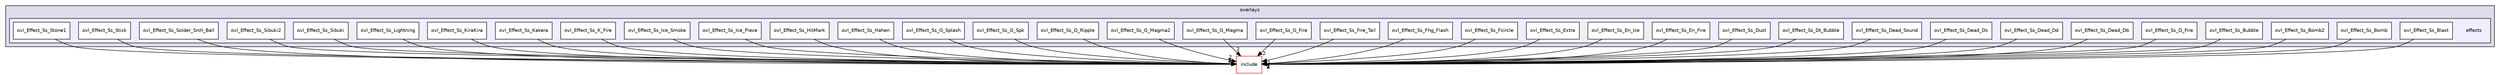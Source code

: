 digraph "src/overlays/effects" {
  compound=true
  node [ fontsize="10", fontname="Helvetica"];
  edge [ labelfontsize="10", labelfontname="Helvetica"];
  subgraph clusterdir_e7b187df6071a5fd6607ac0db687751f {
    graph [ bgcolor="#ddddee", pencolor="black", label="overlays" fontname="Helvetica", fontsize="10", URL="dir_e7b187df6071a5fd6607ac0db687751f.html"]
  subgraph clusterdir_d7d63ed29fdd4206bb68b2cd46ee04ef {
    graph [ bgcolor="#eeeeff", pencolor="black", label="" URL="dir_d7d63ed29fdd4206bb68b2cd46ee04ef.html"];
    dir_d7d63ed29fdd4206bb68b2cd46ee04ef [shape=plaintext label="effects"];
    dir_6bfc3ca931060a760b913dc511c1c917 [shape=box label="ovl_Effect_Ss_Blast" color="black" fillcolor="white" style="filled" URL="dir_6bfc3ca931060a760b913dc511c1c917.html"];
    dir_0e66aef7c23f542dbbfa736fc5edf3e7 [shape=box label="ovl_Effect_Ss_Bomb" color="black" fillcolor="white" style="filled" URL="dir_0e66aef7c23f542dbbfa736fc5edf3e7.html"];
    dir_55693c647032aeaad87e6530b29a41fe [shape=box label="ovl_Effect_Ss_Bomb2" color="black" fillcolor="white" style="filled" URL="dir_55693c647032aeaad87e6530b29a41fe.html"];
    dir_7eb775757082a23bef046d7218064f41 [shape=box label="ovl_Effect_Ss_Bubble" color="black" fillcolor="white" style="filled" URL="dir_7eb775757082a23bef046d7218064f41.html"];
    dir_15f25f8e554eea9276246d9894d6b7d3 [shape=box label="ovl_Effect_Ss_D_Fire" color="black" fillcolor="white" style="filled" URL="dir_15f25f8e554eea9276246d9894d6b7d3.html"];
    dir_92556d1dd39042fef82d9f55a60fb5b4 [shape=box label="ovl_Effect_Ss_Dead_Db" color="black" fillcolor="white" style="filled" URL="dir_92556d1dd39042fef82d9f55a60fb5b4.html"];
    dir_10be7995c4f80114680ffebc43bca170 [shape=box label="ovl_Effect_Ss_Dead_Dd" color="black" fillcolor="white" style="filled" URL="dir_10be7995c4f80114680ffebc43bca170.html"];
    dir_5a8c7ff2a7464b73d3b7ae7b1bff1b95 [shape=box label="ovl_Effect_Ss_Dead_Ds" color="black" fillcolor="white" style="filled" URL="dir_5a8c7ff2a7464b73d3b7ae7b1bff1b95.html"];
    dir_d6170be3daddf595ad77557d0181002f [shape=box label="ovl_Effect_Ss_Dead_Sound" color="black" fillcolor="white" style="filled" URL="dir_d6170be3daddf595ad77557d0181002f.html"];
    dir_ccaa81b7c14f9653158028d9a15ce54b [shape=box label="ovl_Effect_Ss_Dt_Bubble" color="black" fillcolor="white" style="filled" URL="dir_ccaa81b7c14f9653158028d9a15ce54b.html"];
    dir_25ff6acb77361758013a9782bbee1d94 [shape=box label="ovl_Effect_Ss_Dust" color="black" fillcolor="white" style="filled" URL="dir_25ff6acb77361758013a9782bbee1d94.html"];
    dir_47a8e520d6158895466eec9b26574ef0 [shape=box label="ovl_Effect_Ss_En_Fire" color="black" fillcolor="white" style="filled" URL="dir_47a8e520d6158895466eec9b26574ef0.html"];
    dir_daefd760915e43d480a40784ec7bed20 [shape=box label="ovl_Effect_Ss_En_Ice" color="black" fillcolor="white" style="filled" URL="dir_daefd760915e43d480a40784ec7bed20.html"];
    dir_445eca5a8013bc1f3d4ecc57fd2bd536 [shape=box label="ovl_Effect_Ss_Extra" color="black" fillcolor="white" style="filled" URL="dir_445eca5a8013bc1f3d4ecc57fd2bd536.html"];
    dir_a8f36cfe4f7a61e09147d9621f9491e3 [shape=box label="ovl_Effect_Ss_Fcircle" color="black" fillcolor="white" style="filled" URL="dir_a8f36cfe4f7a61e09147d9621f9491e3.html"];
    dir_b694af84a3b5199546f4376ae80553e7 [shape=box label="ovl_Effect_Ss_Fhg_Flash" color="black" fillcolor="white" style="filled" URL="dir_b694af84a3b5199546f4376ae80553e7.html"];
    dir_d5ae6c6b6edf7dc604bbf96444c036dc [shape=box label="ovl_Effect_Ss_Fire_Tail" color="black" fillcolor="white" style="filled" URL="dir_d5ae6c6b6edf7dc604bbf96444c036dc.html"];
    dir_22c9d432c42e069a34768dd46b12bdc3 [shape=box label="ovl_Effect_Ss_G_Fire" color="black" fillcolor="white" style="filled" URL="dir_22c9d432c42e069a34768dd46b12bdc3.html"];
    dir_48355a9e896b8858dabc3da0cb67f8f1 [shape=box label="ovl_Effect_Ss_G_Magma" color="black" fillcolor="white" style="filled" URL="dir_48355a9e896b8858dabc3da0cb67f8f1.html"];
    dir_3cab982fa7e21fdf19441170b5e2c613 [shape=box label="ovl_Effect_Ss_G_Magma2" color="black" fillcolor="white" style="filled" URL="dir_3cab982fa7e21fdf19441170b5e2c613.html"];
    dir_9fe1a237aa63acede19fbe3926a46588 [shape=box label="ovl_Effect_Ss_G_Ripple" color="black" fillcolor="white" style="filled" URL="dir_9fe1a237aa63acede19fbe3926a46588.html"];
    dir_5819faeb54f570d18d8778273d274846 [shape=box label="ovl_Effect_Ss_G_Spk" color="black" fillcolor="white" style="filled" URL="dir_5819faeb54f570d18d8778273d274846.html"];
    dir_39bac771f6aa83caea90ecc7ed8cf7d1 [shape=box label="ovl_Effect_Ss_G_Splash" color="black" fillcolor="white" style="filled" URL="dir_39bac771f6aa83caea90ecc7ed8cf7d1.html"];
    dir_909dbee0ead5440fb3b5bf000f6df25c [shape=box label="ovl_Effect_Ss_Hahen" color="black" fillcolor="white" style="filled" URL="dir_909dbee0ead5440fb3b5bf000f6df25c.html"];
    dir_63050484412e0647e231cf384286a78a [shape=box label="ovl_Effect_Ss_HitMark" color="black" fillcolor="white" style="filled" URL="dir_63050484412e0647e231cf384286a78a.html"];
    dir_0e1cf884d4e909712eeead46fae53aeb [shape=box label="ovl_Effect_Ss_Ice_Piece" color="black" fillcolor="white" style="filled" URL="dir_0e1cf884d4e909712eeead46fae53aeb.html"];
    dir_3887df0ebbef6d9e0921c094c21aeacc [shape=box label="ovl_Effect_Ss_Ice_Smoke" color="black" fillcolor="white" style="filled" URL="dir_3887df0ebbef6d9e0921c094c21aeacc.html"];
    dir_792e4d08d9a1a876e81da3e2beaeac0d [shape=box label="ovl_Effect_Ss_K_Fire" color="black" fillcolor="white" style="filled" URL="dir_792e4d08d9a1a876e81da3e2beaeac0d.html"];
    dir_683ab1c51a5f19faedf6e72474601bb7 [shape=box label="ovl_Effect_Ss_Kakera" color="black" fillcolor="white" style="filled" URL="dir_683ab1c51a5f19faedf6e72474601bb7.html"];
    dir_2799fa34dcd2717e4edf1b722d03b347 [shape=box label="ovl_Effect_Ss_KiraKira" color="black" fillcolor="white" style="filled" URL="dir_2799fa34dcd2717e4edf1b722d03b347.html"];
    dir_6ffd72a21e4edfef8452ae8379787c00 [shape=box label="ovl_Effect_Ss_Lightning" color="black" fillcolor="white" style="filled" URL="dir_6ffd72a21e4edfef8452ae8379787c00.html"];
    dir_5032bb59a9c893e5bd094d4c1ab7104f [shape=box label="ovl_Effect_Ss_Sibuki" color="black" fillcolor="white" style="filled" URL="dir_5032bb59a9c893e5bd094d4c1ab7104f.html"];
    dir_0156853d98987b5851a47b64a2c7a5c2 [shape=box label="ovl_Effect_Ss_Sibuki2" color="black" fillcolor="white" style="filled" URL="dir_0156853d98987b5851a47b64a2c7a5c2.html"];
    dir_591fa2018ac9b3b676f08af1457f9468 [shape=box label="ovl_Effect_Ss_Solder_Srch_Ball" color="black" fillcolor="white" style="filled" URL="dir_591fa2018ac9b3b676f08af1457f9468.html"];
    dir_36eec5f673d779fdcc70fc395e5e60b6 [shape=box label="ovl_Effect_Ss_Stick" color="black" fillcolor="white" style="filled" URL="dir_36eec5f673d779fdcc70fc395e5e60b6.html"];
    dir_68f0c1b579c11987ef2bf47aef6b770f [shape=box label="ovl_Effect_Ss_Stone1" color="black" fillcolor="white" style="filled" URL="dir_68f0c1b579c11987ef2bf47aef6b770f.html"];
  }
  }
  dir_d44c64559bbebec7f509842c48db8b23 [shape=box label="include" fillcolor="white" style="filled" color="red" URL="dir_d44c64559bbebec7f509842c48db8b23.html"];
  dir_48355a9e896b8858dabc3da0cb67f8f1->dir_d44c64559bbebec7f509842c48db8b23 [headlabel="2", labeldistance=1.5 headhref="dir_000459_000000.html"];
  dir_22c9d432c42e069a34768dd46b12bdc3->dir_d44c64559bbebec7f509842c48db8b23 [headlabel="2", labeldistance=1.5 headhref="dir_000458_000000.html"];
  dir_15f25f8e554eea9276246d9894d6b7d3->dir_d44c64559bbebec7f509842c48db8b23 [headlabel="2", labeldistance=1.5 headhref="dir_000445_000000.html"];
  dir_0e1cf884d4e909712eeead46fae53aeb->dir_d44c64559bbebec7f509842c48db8b23 [headlabel="2", labeldistance=1.5 headhref="dir_000466_000000.html"];
  dir_0156853d98987b5851a47b64a2c7a5c2->dir_d44c64559bbebec7f509842c48db8b23 [headlabel="2", labeldistance=1.5 headhref="dir_000473_000000.html"];
  dir_6bfc3ca931060a760b913dc511c1c917->dir_d44c64559bbebec7f509842c48db8b23 [headlabel="2", labeldistance=1.5 headhref="dir_000441_000000.html"];
  dir_36eec5f673d779fdcc70fc395e5e60b6->dir_d44c64559bbebec7f509842c48db8b23 [headlabel="2", labeldistance=1.5 headhref="dir_000475_000000.html"];
  dir_7eb775757082a23bef046d7218064f41->dir_d44c64559bbebec7f509842c48db8b23 [headlabel="2", labeldistance=1.5 headhref="dir_000444_000000.html"];
  dir_daefd760915e43d480a40784ec7bed20->dir_d44c64559bbebec7f509842c48db8b23 [headlabel="2", labeldistance=1.5 headhref="dir_000453_000000.html"];
  dir_6ffd72a21e4edfef8452ae8379787c00->dir_d44c64559bbebec7f509842c48db8b23 [headlabel="2", labeldistance=1.5 headhref="dir_000471_000000.html"];
  dir_a8f36cfe4f7a61e09147d9621f9491e3->dir_d44c64559bbebec7f509842c48db8b23 [headlabel="2", labeldistance=1.5 headhref="dir_000455_000000.html"];
  dir_b694af84a3b5199546f4376ae80553e7->dir_d44c64559bbebec7f509842c48db8b23 [headlabel="2", labeldistance=1.5 headhref="dir_000456_000000.html"];
  dir_d6170be3daddf595ad77557d0181002f->dir_d44c64559bbebec7f509842c48db8b23 [headlabel="2", labeldistance=1.5 headhref="dir_000449_000000.html"];
  dir_5a8c7ff2a7464b73d3b7ae7b1bff1b95->dir_d44c64559bbebec7f509842c48db8b23 [headlabel="2", labeldistance=1.5 headhref="dir_000448_000000.html"];
  dir_10be7995c4f80114680ffebc43bca170->dir_d44c64559bbebec7f509842c48db8b23 [headlabel="2", labeldistance=1.5 headhref="dir_000447_000000.html"];
  dir_683ab1c51a5f19faedf6e72474601bb7->dir_d44c64559bbebec7f509842c48db8b23 [headlabel="2", labeldistance=1.5 headhref="dir_000469_000000.html"];
  dir_0e66aef7c23f542dbbfa736fc5edf3e7->dir_d44c64559bbebec7f509842c48db8b23 [headlabel="2", labeldistance=1.5 headhref="dir_000442_000000.html"];
  dir_591fa2018ac9b3b676f08af1457f9468->dir_d44c64559bbebec7f509842c48db8b23 [headlabel="2", labeldistance=1.5 headhref="dir_000474_000000.html"];
  dir_92556d1dd39042fef82d9f55a60fb5b4->dir_d44c64559bbebec7f509842c48db8b23 [headlabel="2", labeldistance=1.5 headhref="dir_000446_000000.html"];
  dir_2799fa34dcd2717e4edf1b722d03b347->dir_d44c64559bbebec7f509842c48db8b23 [headlabel="2", labeldistance=1.5 headhref="dir_000470_000000.html"];
  dir_55693c647032aeaad87e6530b29a41fe->dir_d44c64559bbebec7f509842c48db8b23 [headlabel="2", labeldistance=1.5 headhref="dir_000443_000000.html"];
  dir_5819faeb54f570d18d8778273d274846->dir_d44c64559bbebec7f509842c48db8b23 [headlabel="2", labeldistance=1.5 headhref="dir_000462_000000.html"];
  dir_47a8e520d6158895466eec9b26574ef0->dir_d44c64559bbebec7f509842c48db8b23 [headlabel="2", labeldistance=1.5 headhref="dir_000452_000000.html"];
  dir_25ff6acb77361758013a9782bbee1d94->dir_d44c64559bbebec7f509842c48db8b23 [headlabel="2", labeldistance=1.5 headhref="dir_000451_000000.html"];
  dir_d5ae6c6b6edf7dc604bbf96444c036dc->dir_d44c64559bbebec7f509842c48db8b23 [headlabel="2", labeldistance=1.5 headhref="dir_000457_000000.html"];
  dir_3cab982fa7e21fdf19441170b5e2c613->dir_d44c64559bbebec7f509842c48db8b23 [headlabel="2", labeldistance=1.5 headhref="dir_000460_000000.html"];
  dir_445eca5a8013bc1f3d4ecc57fd2bd536->dir_d44c64559bbebec7f509842c48db8b23 [headlabel="2", labeldistance=1.5 headhref="dir_000454_000000.html"];
  dir_63050484412e0647e231cf384286a78a->dir_d44c64559bbebec7f509842c48db8b23 [headlabel="2", labeldistance=1.5 headhref="dir_000465_000000.html"];
  dir_ccaa81b7c14f9653158028d9a15ce54b->dir_d44c64559bbebec7f509842c48db8b23 [headlabel="2", labeldistance=1.5 headhref="dir_000450_000000.html"];
  dir_68f0c1b579c11987ef2bf47aef6b770f->dir_d44c64559bbebec7f509842c48db8b23 [headlabel="2", labeldistance=1.5 headhref="dir_000476_000000.html"];
  dir_5032bb59a9c893e5bd094d4c1ab7104f->dir_d44c64559bbebec7f509842c48db8b23 [headlabel="2", labeldistance=1.5 headhref="dir_000472_000000.html"];
  dir_909dbee0ead5440fb3b5bf000f6df25c->dir_d44c64559bbebec7f509842c48db8b23 [headlabel="2", labeldistance=1.5 headhref="dir_000464_000000.html"];
  dir_9fe1a237aa63acede19fbe3926a46588->dir_d44c64559bbebec7f509842c48db8b23 [headlabel="2", labeldistance=1.5 headhref="dir_000461_000000.html"];
  dir_3887df0ebbef6d9e0921c094c21aeacc->dir_d44c64559bbebec7f509842c48db8b23 [headlabel="2", labeldistance=1.5 headhref="dir_000467_000000.html"];
  dir_792e4d08d9a1a876e81da3e2beaeac0d->dir_d44c64559bbebec7f509842c48db8b23 [headlabel="2", labeldistance=1.5 headhref="dir_000468_000000.html"];
  dir_39bac771f6aa83caea90ecc7ed8cf7d1->dir_d44c64559bbebec7f509842c48db8b23 [headlabel="2", labeldistance=1.5 headhref="dir_000463_000000.html"];
}
